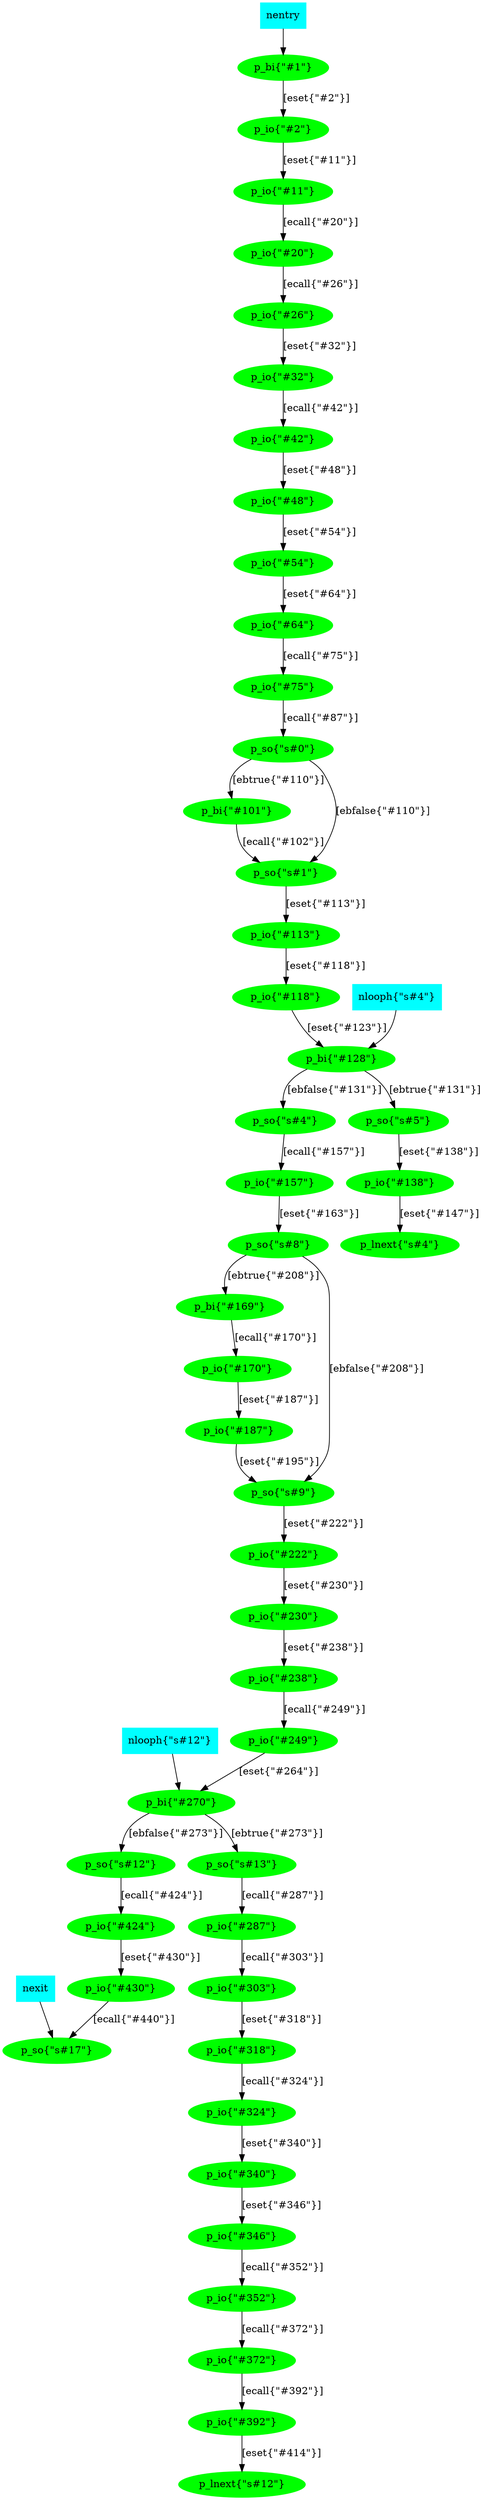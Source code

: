 digraph "read_virgo_kernel_analytics_config_cfg" {
  node [color="green",style="filled"];
  "dg_cfg_node{p_so{\"s#12\"}}" [label="p_so{\"s#12\"}"];
  "dg_cfg_node{p_io{\"#26\"}}" [label="p_io{\"#26\"}"];
  "dg_cfg_node{p_bi{\"#128\"}}" [label="p_bi{\"#128\"}"];
  "dg_cfg_node{p_io{\"#340\"}}" [label="p_io{\"#340\"}"];
  "dg_cfg_node{p_io{\"#230\"}}" [label="p_io{\"#230\"}"];
  "dg_cfg_node{p_io{\"#11\"}}" [label="p_io{\"#11\"}"];
  "dg_cfg_node{p_io{\"#157\"}}" [label="p_io{\"#157\"}"];
  "dg_cfg_node{p_io{\"#138\"}}" [label="p_io{\"#138\"}"];
  "dg_cfg_node{p_io{\"#352\"}}" [label="p_io{\"#352\"}"];
  "dg_cfg_node{p_bi{\"#101\"}}" [label="p_bi{\"#101\"}"];
  "dg_cfg_node{p_so{\"s#17\"}}" [label="p_so{\"s#17\"}"];
  "dg_cfg_node{p_io{\"#392\"}}" [label="p_io{\"#392\"}"];
  "dg_cfg_node{p_io{\"#170\"}}" [label="p_io{\"#170\"}"];
  "dg_cfg_node{p_io{\"#118\"}}" [label="p_io{\"#118\"}"];
  "dg_cfg_node{p_so{\"s#4\"}}" [label="p_so{\"s#4\"}"];
  "dg_cfg_node{p_lnext{\"s#12\"}}" [label="p_lnext{\"s#12\"}"];
  "dg_cfg_node{p_io{\"#238\"}}" [label="p_io{\"#238\"}"];
  "dg_cfg_node{p_bi{\"#169\"}}" [label="p_bi{\"#169\"}"];
  "dg_cfg_node{p_io{\"#372\"}}" [label="p_io{\"#372\"}"];
  "dg_cfg_node{p_io{\"#303\"}}" [label="p_io{\"#303\"}"];
  "dg_cfg_node{p_bi{\"#1\"}}" [label="p_bi{\"#1\"}"];
  "dg_lab_node{p_bi{\"#1\"},nentry}" [shape="box",color="cyan",label="nentry"];
  "dg_cfg_node{p_so{\"s#5\"}}" [label="p_so{\"s#5\"}"];
  "dg_cfg_node{p_so{\"s#13\"}}" [label="p_so{\"s#13\"}"];
  "dg_cfg_node{p_io{\"#187\"}}" [label="p_io{\"#187\"}"];
  "dg_cfg_node{p_io{\"#42\"}}" [label="p_io{\"#42\"}"];
  "dg_cfg_node{p_so{\"s#9\"}}" [label="p_so{\"s#9\"}"];
  "dg_cfg_node{p_so{\"s#0\"}}" [label="p_so{\"s#0\"}"];
  "dg_cfg_node{p_lnext{\"s#4\"}}" [label="p_lnext{\"s#4\"}"];
  "dg_cfg_node{p_io{\"#75\"}}" [label="p_io{\"#75\"}"];
  "dg_cfg_node{p_io{\"#54\"}}" [label="p_io{\"#54\"}"];
  "dg_lab_node{p_bi{\"#128\"},nlooph{\"s#4\"}}" [shape="box",color="cyan",label="nlooph{\"s#4\"}"];
  "dg_cfg_node{p_io{\"#318\"}}" [label="p_io{\"#318\"}"];
  "dg_cfg_node{p_io{\"#48\"}}" [label="p_io{\"#48\"}"];
  "dg_cfg_node{p_io{\"#222\"}}" [label="p_io{\"#222\"}"];
  "dg_cfg_node{p_io{\"#346\"}}" [label="p_io{\"#346\"}"];
  "dg_cfg_node{p_io{\"#424\"}}" [label="p_io{\"#424\"}"];
  "dg_cfg_node{p_io{\"#2\"}}" [label="p_io{\"#2\"}"];
  "dg_cfg_node{p_io{\"#113\"}}" [label="p_io{\"#113\"}"];
  "dg_cfg_node{p_so{\"s#1\"}}" [label="p_so{\"s#1\"}"];
  "dg_lab_node{p_bi{\"#270\"},nlooph{\"s#12\"}}" [shape="box",color="cyan",label="nlooph{\"s#12\"}"];
  "dg_cfg_node{p_io{\"#324\"}}" [label="p_io{\"#324\"}"];
  "dg_cfg_node{p_so{\"s#8\"}}" [label="p_so{\"s#8\"}"];
  "dg_cfg_node{p_io{\"#64\"}}" [label="p_io{\"#64\"}"];
  "dg_cfg_node{p_bi{\"#270\"}}" [label="p_bi{\"#270\"}"];
  "dg_cfg_node{p_io{\"#287\"}}" [label="p_io{\"#287\"}"];
  "dg_cfg_node{p_io{\"#20\"}}" [label="p_io{\"#20\"}"];
  "dg_lab_node{p_so{\"s#17\"},nexit}" [shape="box",color="cyan",label="nexit"];
  "dg_cfg_node{p_io{\"#430\"}}" [label="p_io{\"#430\"}"];
  "dg_cfg_node{p_io{\"#32\"}}" [label="p_io{\"#32\"}"];
  "dg_cfg_node{p_io{\"#249\"}}" [label="p_io{\"#249\"}"];
  "dg_cfg_node{p_bi{\"#1\"}}" -> "dg_cfg_node{p_io{\"#2\"}}" [label="[eset{\"#2\"}]"];
  "dg_cfg_node{p_bi{\"#101\"}}" -> "dg_cfg_node{p_so{\"s#1\"}}" [label="[ecall{\"#102\"}]"];
  "dg_cfg_node{p_bi{\"#128\"}}" -> "dg_cfg_node{p_so{\"s#4\"}}" [label="[ebfalse{\"#131\"}]"];
  "dg_cfg_node{p_bi{\"#128\"}}" -> "dg_cfg_node{p_so{\"s#5\"}}" [label="[ebtrue{\"#131\"}]"];
  "dg_cfg_node{p_bi{\"#169\"}}" -> "dg_cfg_node{p_io{\"#170\"}}" [label="[ecall{\"#170\"}]"];
  "dg_cfg_node{p_bi{\"#270\"}}" -> "dg_cfg_node{p_so{\"s#12\"}}" [label="[ebfalse{\"#273\"}]"];
  "dg_cfg_node{p_bi{\"#270\"}}" -> "dg_cfg_node{p_so{\"s#13\"}}" [label="[ebtrue{\"#273\"}]"];
  "dg_cfg_node{p_io{\"#11\"}}" -> "dg_cfg_node{p_io{\"#20\"}}" [label="[ecall{\"#20\"}]"];
  "dg_cfg_node{p_io{\"#113\"}}" -> "dg_cfg_node{p_io{\"#118\"}}" [label="[eset{\"#118\"}]"];
  "dg_cfg_node{p_io{\"#118\"}}" -> "dg_cfg_node{p_bi{\"#128\"}}" [label="[eset{\"#123\"}]"];
  "dg_cfg_node{p_io{\"#138\"}}" -> "dg_cfg_node{p_lnext{\"s#4\"}}" [label="[eset{\"#147\"}]"];
  "dg_cfg_node{p_io{\"#157\"}}" -> "dg_cfg_node{p_so{\"s#8\"}}" [label="[eset{\"#163\"}]"];
  "dg_cfg_node{p_io{\"#170\"}}" -> "dg_cfg_node{p_io{\"#187\"}}" [label="[eset{\"#187\"}]"];
  "dg_cfg_node{p_io{\"#187\"}}" -> "dg_cfg_node{p_so{\"s#9\"}}" [label="[eset{\"#195\"}]"];
  "dg_cfg_node{p_io{\"#2\"}}" -> "dg_cfg_node{p_io{\"#11\"}}" [label="[eset{\"#11\"}]"];
  "dg_cfg_node{p_io{\"#20\"}}" -> "dg_cfg_node{p_io{\"#26\"}}" [label="[ecall{\"#26\"}]"];
  "dg_cfg_node{p_io{\"#222\"}}" -> "dg_cfg_node{p_io{\"#230\"}}" [label="[eset{\"#230\"}]"];
  "dg_cfg_node{p_io{\"#230\"}}" -> "dg_cfg_node{p_io{\"#238\"}}" [label="[eset{\"#238\"}]"];
  "dg_cfg_node{p_io{\"#238\"}}" -> "dg_cfg_node{p_io{\"#249\"}}" [label="[ecall{\"#249\"}]"];
  "dg_cfg_node{p_io{\"#249\"}}" -> "dg_cfg_node{p_bi{\"#270\"}}" [label="[eset{\"#264\"}]"];
  "dg_cfg_node{p_io{\"#26\"}}" -> "dg_cfg_node{p_io{\"#32\"}}" [label="[eset{\"#32\"}]"];
  "dg_cfg_node{p_io{\"#287\"}}" -> "dg_cfg_node{p_io{\"#303\"}}" [label="[ecall{\"#303\"}]"];
  "dg_cfg_node{p_io{\"#303\"}}" -> "dg_cfg_node{p_io{\"#318\"}}" [label="[eset{\"#318\"}]"];
  "dg_cfg_node{p_io{\"#318\"}}" -> "dg_cfg_node{p_io{\"#324\"}}" [label="[ecall{\"#324\"}]"];
  "dg_cfg_node{p_io{\"#32\"}}" -> "dg_cfg_node{p_io{\"#42\"}}" [label="[ecall{\"#42\"}]"];
  "dg_cfg_node{p_io{\"#324\"}}" -> "dg_cfg_node{p_io{\"#340\"}}" [label="[eset{\"#340\"}]"];
  "dg_cfg_node{p_io{\"#340\"}}" -> "dg_cfg_node{p_io{\"#346\"}}" [label="[eset{\"#346\"}]"];
  "dg_cfg_node{p_io{\"#346\"}}" -> "dg_cfg_node{p_io{\"#352\"}}" [label="[ecall{\"#352\"}]"];
  "dg_cfg_node{p_io{\"#352\"}}" -> "dg_cfg_node{p_io{\"#372\"}}" [label="[ecall{\"#372\"}]"];
  "dg_cfg_node{p_io{\"#372\"}}" -> "dg_cfg_node{p_io{\"#392\"}}" [label="[ecall{\"#392\"}]"];
  "dg_cfg_node{p_io{\"#392\"}}" -> "dg_cfg_node{p_lnext{\"s#12\"}}" [label="[eset{\"#414\"}]"];
  "dg_cfg_node{p_io{\"#42\"}}" -> "dg_cfg_node{p_io{\"#48\"}}" [label="[eset{\"#48\"}]"];
  "dg_cfg_node{p_io{\"#424\"}}" -> "dg_cfg_node{p_io{\"#430\"}}" [label="[eset{\"#430\"}]"];
  "dg_cfg_node{p_io{\"#430\"}}" -> "dg_cfg_node{p_so{\"s#17\"}}" [label="[ecall{\"#440\"}]"];
  "dg_cfg_node{p_io{\"#48\"}}" -> "dg_cfg_node{p_io{\"#54\"}}" [label="[eset{\"#54\"}]"];
  "dg_cfg_node{p_io{\"#54\"}}" -> "dg_cfg_node{p_io{\"#64\"}}" [label="[eset{\"#64\"}]"];
  "dg_cfg_node{p_io{\"#64\"}}" -> "dg_cfg_node{p_io{\"#75\"}}" [label="[ecall{\"#75\"}]"];
  "dg_cfg_node{p_io{\"#75\"}}" -> "dg_cfg_node{p_so{\"s#0\"}}" [label="[ecall{\"#87\"}]"];
  "dg_cfg_node{p_so{\"s#0\"}}" -> "dg_cfg_node{p_bi{\"#101\"}}" [label="[ebtrue{\"#110\"}]"];
  "dg_cfg_node{p_so{\"s#0\"}}" -> "dg_cfg_node{p_so{\"s#1\"}}" [label="[ebfalse{\"#110\"}]"];
  "dg_cfg_node{p_so{\"s#1\"}}" -> "dg_cfg_node{p_io{\"#113\"}}" [label="[eset{\"#113\"}]"];
  "dg_cfg_node{p_so{\"s#12\"}}" -> "dg_cfg_node{p_io{\"#424\"}}" [label="[ecall{\"#424\"}]"];
  "dg_cfg_node{p_so{\"s#13\"}}" -> "dg_cfg_node{p_io{\"#287\"}}" [label="[ecall{\"#287\"}]"];
  "dg_cfg_node{p_so{\"s#4\"}}" -> "dg_cfg_node{p_io{\"#157\"}}" [label="[ecall{\"#157\"}]"];
  "dg_cfg_node{p_so{\"s#5\"}}" -> "dg_cfg_node{p_io{\"#138\"}}" [label="[eset{\"#138\"}]"];
  "dg_cfg_node{p_so{\"s#8\"}}" -> "dg_cfg_node{p_bi{\"#169\"}}" [label="[ebtrue{\"#208\"}]"];
  "dg_cfg_node{p_so{\"s#8\"}}" -> "dg_cfg_node{p_so{\"s#9\"}}" [label="[ebfalse{\"#208\"}]"];
  "dg_cfg_node{p_so{\"s#9\"}}" -> "dg_cfg_node{p_io{\"#222\"}}" [label="[eset{\"#222\"}]"];
  "dg_lab_node{p_bi{\"#1\"},nentry}" -> "dg_cfg_node{p_bi{\"#1\"}}";
  "dg_lab_node{p_bi{\"#128\"},nlooph{\"s#4\"}}" -> "dg_cfg_node{p_bi{\"#128\"}}";
  "dg_lab_node{p_bi{\"#270\"},nlooph{\"s#12\"}}" -> "dg_cfg_node{p_bi{\"#270\"}}";
  "dg_lab_node{p_so{\"s#17\"},nexit}" -> "dg_cfg_node{p_so{\"s#17\"}}";
}
